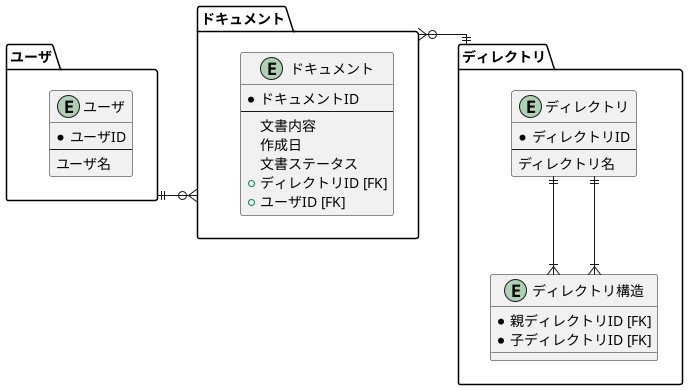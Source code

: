 @startuml docs

skinparam linetype ortho

package ユーザ {
    entity ユーザ {
        * ユーザID
        ---
        ユーザ名
    }
}

package ドキュメント {
    entity ドキュメント {
        * ドキュメントID
        ---
        文書内容
        作成日
        文書ステータス
        + ディレクトリID [FK]
        + ユーザID [FK]
    }
}

package ディレクトリ {
    entity ディレクトリ {
        * ディレクトリID
        --
        ディレクトリ名
    }

    entity ディレクトリ構造 {
        * 親ディレクトリID [FK]
        * 子ディレクトリID [FK]
    }

    ディレクトリ ||--|{ ディレクトリ構造
    ディレクトリ ||--|{ ディレクトリ構造
}

ユーザ ||-ri-o{ ドキュメント
ドキュメント }o-ri-|| ディレクトリ

@enduml